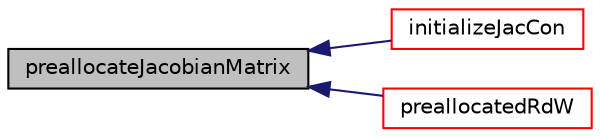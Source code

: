 digraph "preallocateJacobianMatrix"
{
  bgcolor="transparent";
  edge [fontname="Helvetica",fontsize="10",labelfontname="Helvetica",labelfontsize="10"];
  node [fontname="Helvetica",fontsize="10",shape=record];
  rankdir="LR";
  Node68 [label="preallocateJacobianMatrix",height=0.2,width=0.4,color="black", fillcolor="grey75", style="filled", fontcolor="black"];
  Node68 -> Node69 [dir="back",color="midnightblue",fontsize="10",style="solid",fontname="Helvetica"];
  Node69 [label="initializeJacCon",height=0.2,width=0.4,color="red",URL="$classFoam_1_1DAJacCondRdW.html#a0d689ecbe7e63c7fdc9926b21df7d6b6",tooltip="initialize the state Jacobian connectivity matrix "];
  Node68 -> Node71 [dir="back",color="midnightblue",fontsize="10",style="solid",fontname="Helvetica"];
  Node71 [label="preallocatedRdW",height=0.2,width=0.4,color="red",URL="$classFoam_1_1DAJacCondRdW.html#a23e1ec311a5493e171f57460550bc5f3",tooltip="preallocate memory for dRdW using the computed preallocation vectors "];
}
